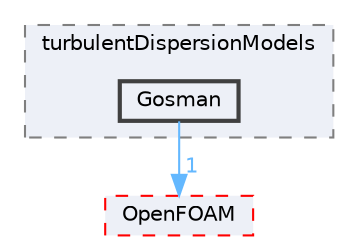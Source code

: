digraph "src/phaseSystemModels/reactingEuler/multiphaseSystem/interfacialModels/turbulentDispersionModels/Gosman"
{
 // LATEX_PDF_SIZE
  bgcolor="transparent";
  edge [fontname=Helvetica,fontsize=10,labelfontname=Helvetica,labelfontsize=10];
  node [fontname=Helvetica,fontsize=10,shape=box,height=0.2,width=0.4];
  compound=true
  subgraph clusterdir_27aaf0f4bdd74b74fd31a2c28f784bf5 {
    graph [ bgcolor="#edf0f7", pencolor="grey50", label="turbulentDispersionModels", fontname=Helvetica,fontsize=10 style="filled,dashed", URL="dir_27aaf0f4bdd74b74fd31a2c28f784bf5.html",tooltip=""]
  dir_044f1404dfef59afa0182803560b9256 [label="Gosman", fillcolor="#edf0f7", color="grey25", style="filled,bold", URL="dir_044f1404dfef59afa0182803560b9256.html",tooltip=""];
  }
  dir_c5473ff19b20e6ec4dfe5c310b3778a8 [label="OpenFOAM", fillcolor="#edf0f7", color="red", style="filled,dashed", URL="dir_c5473ff19b20e6ec4dfe5c310b3778a8.html",tooltip=""];
  dir_044f1404dfef59afa0182803560b9256->dir_c5473ff19b20e6ec4dfe5c310b3778a8 [headlabel="1", labeldistance=1.5 headhref="dir_001661_002695.html" href="dir_001661_002695.html" color="steelblue1" fontcolor="steelblue1"];
}
